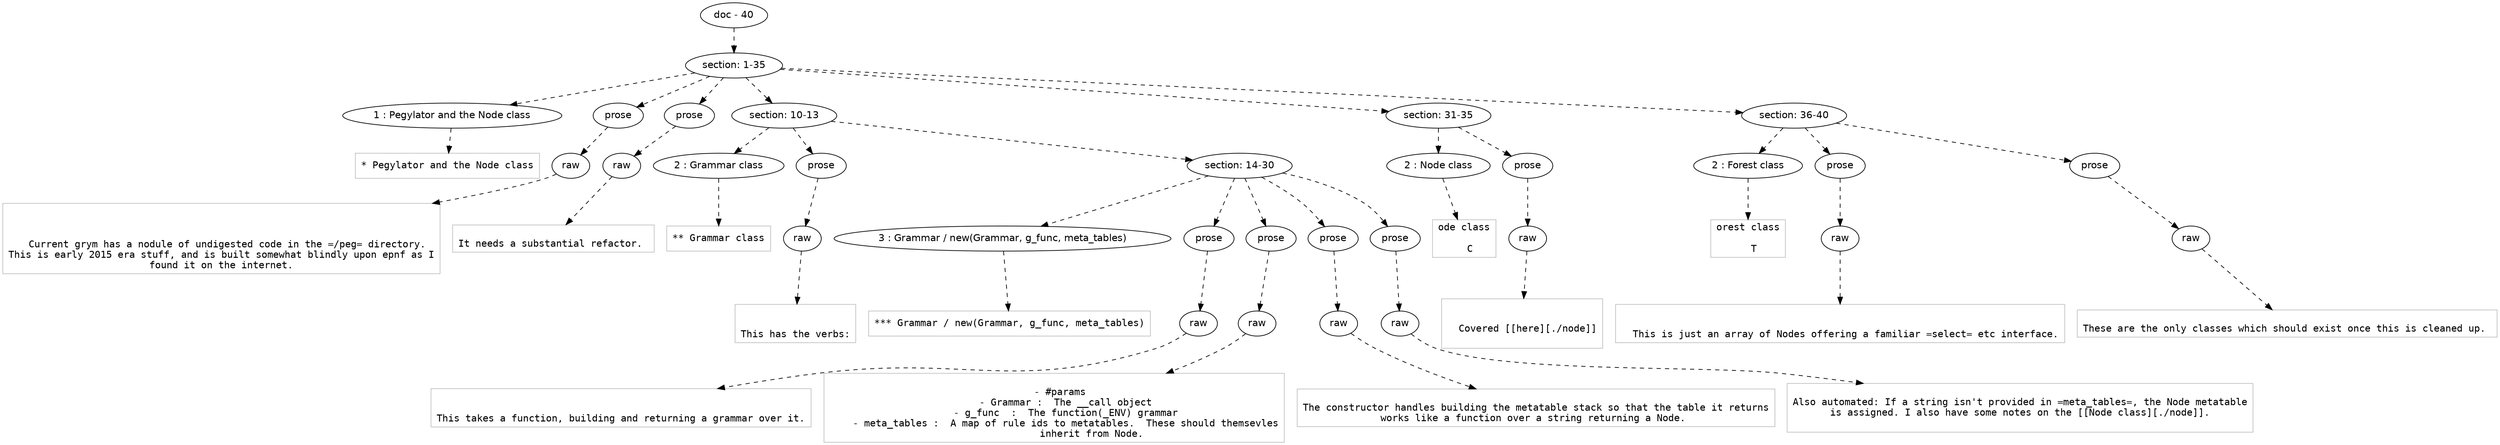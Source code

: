 digraph hierarchy {

node [fontname=Helvetica]
edge [style=dashed]

doc_0 [label="doc - 40"]


doc_0 -> { section_1}
{rank=same; section_1}

section_1 [label="section: 1-35"]


section_1 -> { header_2 prose_3 prose_4 section_5 section_6 section_7}
{rank=same; header_2 prose_3 prose_4 section_5 section_6 section_7}

header_2 [label="1 : Pegylator and the Node class"]

prose_3 [label="prose"]

prose_4 [label="prose"]

section_5 [label="section: 10-13"]

section_6 [label="section: 31-35"]

section_7 [label="section: 36-40"]


header_2 -> leaf_8
leaf_8  [color=Gray,shape=rectangle,fontname=Inconsolata,label="* Pegylator and the Node class"]
prose_3 -> { raw_9}
{rank=same; raw_9}

raw_9 [label="raw"]


raw_9 -> leaf_10
leaf_10  [color=Gray,shape=rectangle,fontname=Inconsolata,label="


  Current grym has a nodule of undigested code in the =/peg= directory.
This is early 2015 era stuff, and is built somewhat blindly upon epnf as I
found it on the internet.
"]
prose_4 -> { raw_11}
{rank=same; raw_11}

raw_11 [label="raw"]


raw_11 -> leaf_12
leaf_12  [color=Gray,shape=rectangle,fontname=Inconsolata,label="
It needs a substantial refactor. 
"]
section_5 -> { header_13 prose_14 section_15}
{rank=same; header_13 prose_14 section_15}

header_13 [label="2 : Grammar class"]

prose_14 [label="prose"]

section_15 [label="section: 14-30"]


header_13 -> leaf_16
leaf_16  [color=Gray,shape=rectangle,fontname=Inconsolata,label="** Grammar class"]
prose_14 -> { raw_17}
{rank=same; raw_17}

raw_17 [label="raw"]


raw_17 -> leaf_18
leaf_18  [color=Gray,shape=rectangle,fontname=Inconsolata,label="

This has the verbs:
"]
section_15 -> { header_19 prose_20 prose_21 prose_22 prose_23}
{rank=same; header_19 prose_20 prose_21 prose_22 prose_23}

header_19 [label="3 : Grammar / new(Grammar, g_func, meta_tables)"]

prose_20 [label="prose"]

prose_21 [label="prose"]

prose_22 [label="prose"]

prose_23 [label="prose"]


header_19 -> leaf_24
leaf_24  [color=Gray,shape=rectangle,fontname=Inconsolata,label="*** Grammar / new(Grammar, g_func, meta_tables)"]
prose_20 -> { raw_25}
{rank=same; raw_25}

raw_25 [label="raw"]


raw_25 -> leaf_26
leaf_26  [color=Gray,shape=rectangle,fontname=Inconsolata,label="

This takes a function, building and returning a grammar over it.
"]
prose_21 -> { raw_27}
{rank=same; raw_27}

raw_27 [label="raw"]


raw_27 -> leaf_28
leaf_28  [color=Gray,shape=rectangle,fontname=Inconsolata,label="
  - #params
    - Grammar :  The __call object
    - g_func  :  The function(_ENV) grammar
    - meta_tables :  A map of rule ids to metatables.  These should themsevles
             inherit from Node.
"]
prose_22 -> { raw_29}
{rank=same; raw_29}

raw_29 [label="raw"]


raw_29 -> leaf_30
leaf_30  [color=Gray,shape=rectangle,fontname=Inconsolata,label="
The constructor handles building the metatable stack so that the table it returns
works like a function over a string returning a Node. 
"]
prose_23 -> { raw_31}
{rank=same; raw_31}

raw_31 [label="raw"]


raw_31 -> leaf_32
leaf_32  [color=Gray,shape=rectangle,fontname=Inconsolata,label="
Also automated: If a string isn't provided in =meta_tables=, the Node metatable
is assigned. I also have some notes on the [[Node class][./node]].

"]
section_6 -> { header_33 prose_34}
{rank=same; header_33 prose_34}

header_33 [label="2 : Node class"]

prose_34 [label="prose"]


header_33 -> leaf_35
leaf_35  [color=Gray,shape=rectangle,fontname=Inconsolata,label="ode class

  C"]
prose_34 -> { raw_36}
{rank=same; raw_36}

raw_36 [label="raw"]


raw_36 -> leaf_37
leaf_37  [color=Gray,shape=rectangle,fontname=Inconsolata,label="

  Covered [[here][./node]]

"]
section_7 -> { header_38 prose_39 prose_40}
{rank=same; header_38 prose_39 prose_40}

header_38 [label="2 : Forest class"]

prose_39 [label="prose"]

prose_40 [label="prose"]


header_38 -> leaf_41
leaf_41  [color=Gray,shape=rectangle,fontname=Inconsolata,label="orest class

  T"]
prose_39 -> { raw_42}
{rank=same; raw_42}

raw_42 [label="raw"]


raw_42 -> leaf_43
leaf_43  [color=Gray,shape=rectangle,fontname=Inconsolata,label="

  This is just an array of Nodes offering a familiar =select= etc interface.
"]
prose_40 -> { raw_44}
{rank=same; raw_44}

raw_44 [label="raw"]


raw_44 -> leaf_45
leaf_45  [color=Gray,shape=rectangle,fontname=Inconsolata,label="
These are the only classes which should exist once this is cleaned up. "]

}
